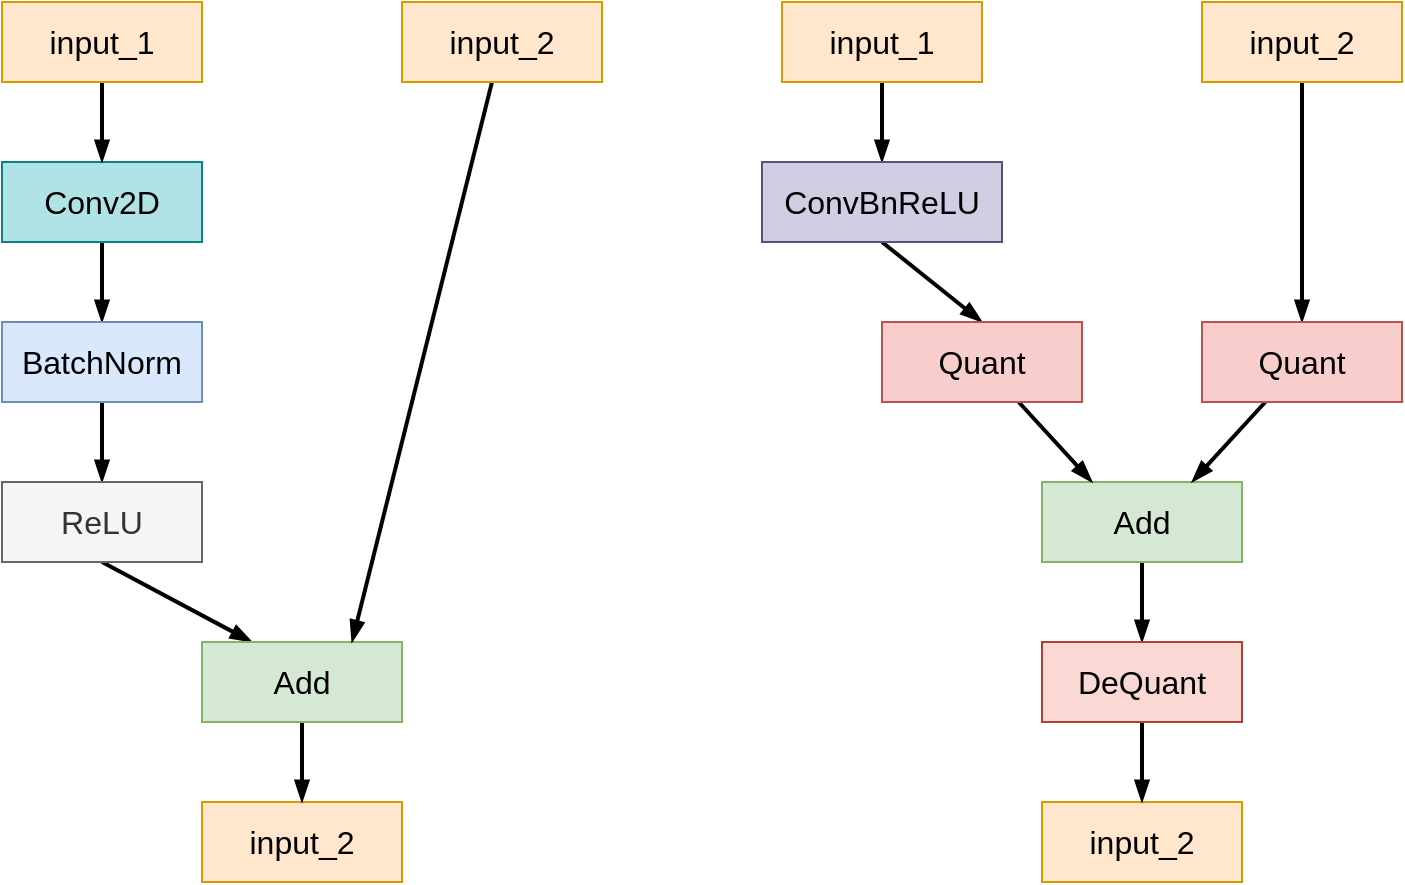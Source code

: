 <mxfile version="24.7.16">
  <diagram name="Trang-1" id="mQSTmGKFa3K6hvDLOO5k">
    <mxGraphModel dx="1042" dy="583" grid="1" gridSize="10" guides="1" tooltips="1" connect="1" arrows="1" fold="1" page="1" pageScale="1" pageWidth="827" pageHeight="1169" math="0" shadow="0">
      <root>
        <mxCell id="0" />
        <mxCell id="1" parent="0" />
        <mxCell id="bmuoetvA_6KD5d-4uN97-7" style="rounded=0;orthogonalLoop=1;jettySize=auto;html=1;entryX=0.5;entryY=0;entryDx=0;entryDy=0;strokeWidth=2;endArrow=blockThin;endFill=1;" edge="1" parent="1" source="PxvMtfoWUJHpTSwyp4GO-1" target="bmuoetvA_6KD5d-4uN97-3">
          <mxGeometry relative="1" as="geometry" />
        </mxCell>
        <mxCell id="PxvMtfoWUJHpTSwyp4GO-1" value="&lt;font style=&quot;font-size: 16px;&quot;&gt;Conv2D&lt;/font&gt;" style="rounded=0;whiteSpace=wrap;html=1;fillColor=#b0e3e6;strokeColor=#0e8088;" parent="1" vertex="1">
          <mxGeometry x="180" y="160" width="100" height="40" as="geometry" />
        </mxCell>
        <mxCell id="PxvMtfoWUJHpTSwyp4GO-2" value="" style="endArrow=blockThin;html=1;rounded=0;strokeWidth=2;endFill=1;entryX=0.5;entryY=0;entryDx=0;entryDy=0;exitX=0.5;exitY=1;exitDx=0;exitDy=0;" parent="1" source="PxvMtfoWUJHpTSwyp4GO-4" target="PxvMtfoWUJHpTSwyp4GO-1" edge="1">
          <mxGeometry width="50" height="50" relative="1" as="geometry">
            <mxPoint x="180" y="160" as="sourcePoint" />
            <mxPoint x="300" y="160" as="targetPoint" />
          </mxGeometry>
        </mxCell>
        <mxCell id="PxvMtfoWUJHpTSwyp4GO-4" value="&lt;font style=&quot;font-size: 16px;&quot;&gt;input_1&lt;/font&gt;" style="rounded=0;whiteSpace=wrap;html=1;fillColor=#ffe6cc;strokeColor=#d79b00;" parent="1" vertex="1">
          <mxGeometry x="180" y="80" width="100" height="40" as="geometry" />
        </mxCell>
        <mxCell id="PxvMtfoWUJHpTSwyp4GO-5" value="&lt;span style=&quot;font-size: 16px;&quot;&gt;input_2&lt;/span&gt;" style="rounded=0;whiteSpace=wrap;html=1;fillColor=#ffe6cc;strokeColor=#d79b00;" parent="1" vertex="1">
          <mxGeometry x="280" y="480" width="100" height="40" as="geometry" />
        </mxCell>
        <mxCell id="bmuoetvA_6KD5d-4uN97-9" style="edgeStyle=none;shape=connector;rounded=0;orthogonalLoop=1;jettySize=auto;html=1;entryX=0.5;entryY=0;entryDx=0;entryDy=0;strokeColor=default;strokeWidth=2;align=center;verticalAlign=middle;fontFamily=Helvetica;fontSize=11;fontColor=default;labelBackgroundColor=default;endArrow=blockThin;endFill=1;" edge="1" parent="1" source="bmuoetvA_6KD5d-4uN97-3" target="bmuoetvA_6KD5d-4uN97-5">
          <mxGeometry relative="1" as="geometry" />
        </mxCell>
        <mxCell id="bmuoetvA_6KD5d-4uN97-3" value="&lt;span style=&quot;font-size: 16px;&quot;&gt;BatchNorm&lt;/span&gt;" style="rounded=0;whiteSpace=wrap;html=1;fillColor=#dae8fc;strokeColor=#6c8ebf;" vertex="1" parent="1">
          <mxGeometry x="180" y="240" width="100" height="40" as="geometry" />
        </mxCell>
        <mxCell id="bmuoetvA_6KD5d-4uN97-12" style="shape=connector;rounded=0;orthogonalLoop=1;jettySize=auto;html=1;exitX=0.5;exitY=1;exitDx=0;exitDy=0;entryX=0.25;entryY=0;entryDx=0;entryDy=0;strokeColor=default;strokeWidth=2;align=center;verticalAlign=middle;fontFamily=Helvetica;fontSize=11;fontColor=default;labelBackgroundColor=default;endArrow=blockThin;endFill=1;" edge="1" parent="1" source="bmuoetvA_6KD5d-4uN97-5" target="bmuoetvA_6KD5d-4uN97-11">
          <mxGeometry relative="1" as="geometry" />
        </mxCell>
        <mxCell id="bmuoetvA_6KD5d-4uN97-5" value="&lt;span style=&quot;font-size: 16px;&quot;&gt;ReLU&lt;/span&gt;" style="rounded=0;whiteSpace=wrap;html=1;fillColor=#f5f5f5;strokeColor=#666666;fontColor=#333333;" vertex="1" parent="1">
          <mxGeometry x="180" y="320" width="100" height="40" as="geometry" />
        </mxCell>
        <mxCell id="bmuoetvA_6KD5d-4uN97-17" style="edgeStyle=none;shape=connector;rounded=0;orthogonalLoop=1;jettySize=auto;html=1;entryX=0.5;entryY=0;entryDx=0;entryDy=0;strokeColor=default;strokeWidth=2;align=center;verticalAlign=middle;fontFamily=Helvetica;fontSize=11;fontColor=default;labelBackgroundColor=default;endArrow=blockThin;endFill=1;" edge="1" parent="1" source="bmuoetvA_6KD5d-4uN97-11" target="PxvMtfoWUJHpTSwyp4GO-5">
          <mxGeometry relative="1" as="geometry" />
        </mxCell>
        <mxCell id="bmuoetvA_6KD5d-4uN97-11" value="&lt;font style=&quot;font-size: 16px;&quot;&gt;Add&lt;/font&gt;" style="rounded=0;whiteSpace=wrap;html=1;fillColor=#d5e8d4;strokeColor=#82b366;" vertex="1" parent="1">
          <mxGeometry x="280" y="400" width="100" height="40" as="geometry" />
        </mxCell>
        <mxCell id="bmuoetvA_6KD5d-4uN97-14" style="shape=connector;rounded=0;orthogonalLoop=1;jettySize=auto;html=1;entryX=0.75;entryY=0;entryDx=0;entryDy=0;strokeColor=default;strokeWidth=2;align=center;verticalAlign=middle;fontFamily=Helvetica;fontSize=11;fontColor=default;labelBackgroundColor=default;endArrow=blockThin;endFill=1;elbow=vertical;" edge="1" parent="1" source="bmuoetvA_6KD5d-4uN97-13" target="bmuoetvA_6KD5d-4uN97-11">
          <mxGeometry relative="1" as="geometry" />
        </mxCell>
        <mxCell id="bmuoetvA_6KD5d-4uN97-13" value="&lt;span style=&quot;font-size: 16px;&quot;&gt;input_2&lt;/span&gt;" style="rounded=0;whiteSpace=wrap;html=1;fillColor=#ffe6cc;strokeColor=#d79b00;" vertex="1" parent="1">
          <mxGeometry x="380" y="80" width="100" height="40" as="geometry" />
        </mxCell>
        <mxCell id="bmuoetvA_6KD5d-4uN97-20" value="" style="endArrow=blockThin;html=1;rounded=0;strokeWidth=2;endFill=1;entryX=0.5;entryY=0;entryDx=0;entryDy=0;exitX=0.5;exitY=1;exitDx=0;exitDy=0;" edge="1" parent="1" source="bmuoetvA_6KD5d-4uN97-21" target="bmuoetvA_6KD5d-4uN97-26">
          <mxGeometry width="50" height="50" relative="1" as="geometry">
            <mxPoint x="620" y="160" as="sourcePoint" />
            <mxPoint x="670" y="160" as="targetPoint" />
          </mxGeometry>
        </mxCell>
        <mxCell id="bmuoetvA_6KD5d-4uN97-21" value="&lt;font style=&quot;font-size: 16px;&quot;&gt;input_1&lt;/font&gt;" style="rounded=0;whiteSpace=wrap;html=1;fillColor=#ffe6cc;strokeColor=#d79b00;" vertex="1" parent="1">
          <mxGeometry x="570" y="80" width="100" height="40" as="geometry" />
        </mxCell>
        <mxCell id="bmuoetvA_6KD5d-4uN97-22" value="&lt;span style=&quot;font-size: 16px;&quot;&gt;input_2&lt;/span&gt;" style="rounded=0;whiteSpace=wrap;html=1;fillColor=#ffe6cc;strokeColor=#d79b00;" vertex="1" parent="1">
          <mxGeometry x="700" y="480" width="100" height="40" as="geometry" />
        </mxCell>
        <mxCell id="bmuoetvA_6KD5d-4uN97-25" style="shape=connector;rounded=0;orthogonalLoop=1;jettySize=auto;html=1;exitX=0.5;exitY=1;exitDx=0;exitDy=0;entryX=0.5;entryY=0;entryDx=0;entryDy=0;strokeColor=default;strokeWidth=2;align=center;verticalAlign=middle;fontFamily=Helvetica;fontSize=11;fontColor=default;labelBackgroundColor=default;endArrow=blockThin;endFill=1;" edge="1" parent="1" source="bmuoetvA_6KD5d-4uN97-26" target="bmuoetvA_6KD5d-4uN97-31">
          <mxGeometry relative="1" as="geometry" />
        </mxCell>
        <mxCell id="bmuoetvA_6KD5d-4uN97-26" value="&lt;span style=&quot;font-size: 16px;&quot;&gt;ConvBnReLU&lt;/span&gt;" style="rounded=0;whiteSpace=wrap;html=1;fillColor=#d0cee2;strokeColor=#56517e;" vertex="1" parent="1">
          <mxGeometry x="560" y="160" width="120" height="40" as="geometry" />
        </mxCell>
        <mxCell id="bmuoetvA_6KD5d-4uN97-27" style="edgeStyle=none;shape=connector;rounded=0;orthogonalLoop=1;jettySize=auto;html=1;entryX=0.5;entryY=0;entryDx=0;entryDy=0;strokeColor=default;strokeWidth=2;align=center;verticalAlign=middle;fontFamily=Helvetica;fontSize=11;fontColor=default;labelBackgroundColor=default;endArrow=blockThin;endFill=1;exitX=0.5;exitY=1;exitDx=0;exitDy=0;" edge="1" parent="1" source="bmuoetvA_6KD5d-4uN97-36" target="bmuoetvA_6KD5d-4uN97-22">
          <mxGeometry relative="1" as="geometry" />
        </mxCell>
        <mxCell id="bmuoetvA_6KD5d-4uN97-37" style="edgeStyle=none;shape=connector;rounded=0;orthogonalLoop=1;jettySize=auto;html=1;entryX=0.5;entryY=0;entryDx=0;entryDy=0;strokeColor=default;strokeWidth=2;align=center;verticalAlign=middle;fontFamily=Helvetica;fontSize=11;fontColor=default;labelBackgroundColor=default;endArrow=blockThin;endFill=1;" edge="1" parent="1" source="bmuoetvA_6KD5d-4uN97-28" target="bmuoetvA_6KD5d-4uN97-36">
          <mxGeometry relative="1" as="geometry" />
        </mxCell>
        <mxCell id="bmuoetvA_6KD5d-4uN97-28" value="&lt;font style=&quot;font-size: 16px;&quot;&gt;Add&lt;/font&gt;" style="rounded=0;whiteSpace=wrap;html=1;fillColor=#d5e8d4;strokeColor=#82b366;" vertex="1" parent="1">
          <mxGeometry x="700" y="320" width="100" height="40" as="geometry" />
        </mxCell>
        <mxCell id="bmuoetvA_6KD5d-4uN97-34" style="edgeStyle=orthogonalEdgeStyle;shape=connector;rounded=0;orthogonalLoop=1;jettySize=auto;html=1;entryX=0.5;entryY=0;entryDx=0;entryDy=0;strokeColor=default;strokeWidth=2;align=center;verticalAlign=middle;fontFamily=Helvetica;fontSize=11;fontColor=default;labelBackgroundColor=default;endArrow=blockThin;endFill=1;curved=1;" edge="1" parent="1" source="bmuoetvA_6KD5d-4uN97-30" target="bmuoetvA_6KD5d-4uN97-33">
          <mxGeometry relative="1" as="geometry" />
        </mxCell>
        <mxCell id="bmuoetvA_6KD5d-4uN97-30" value="&lt;span style=&quot;font-size: 16px;&quot;&gt;input_2&lt;/span&gt;" style="rounded=0;whiteSpace=wrap;html=1;fillColor=#ffe6cc;strokeColor=#d79b00;" vertex="1" parent="1">
          <mxGeometry x="780" y="80" width="100" height="40" as="geometry" />
        </mxCell>
        <mxCell id="bmuoetvA_6KD5d-4uN97-32" style="shape=connector;rounded=0;orthogonalLoop=1;jettySize=auto;html=1;entryX=0.25;entryY=0;entryDx=0;entryDy=0;strokeColor=default;strokeWidth=2;align=center;verticalAlign=middle;fontFamily=Helvetica;fontSize=11;fontColor=default;labelBackgroundColor=default;endArrow=blockThin;endFill=1;" edge="1" parent="1" source="bmuoetvA_6KD5d-4uN97-31" target="bmuoetvA_6KD5d-4uN97-28">
          <mxGeometry relative="1" as="geometry" />
        </mxCell>
        <mxCell id="bmuoetvA_6KD5d-4uN97-31" value="&lt;font style=&quot;font-size: 16px;&quot;&gt;Quant&lt;/font&gt;" style="rounded=0;whiteSpace=wrap;html=1;fillColor=#f8cecc;strokeColor=#b85450;" vertex="1" parent="1">
          <mxGeometry x="620" y="240" width="100" height="40" as="geometry" />
        </mxCell>
        <mxCell id="bmuoetvA_6KD5d-4uN97-35" style="edgeStyle=none;shape=connector;rounded=0;orthogonalLoop=1;jettySize=auto;html=1;entryX=0.75;entryY=0;entryDx=0;entryDy=0;strokeColor=default;strokeWidth=2;align=center;verticalAlign=middle;fontFamily=Helvetica;fontSize=11;fontColor=default;labelBackgroundColor=default;endArrow=blockThin;endFill=1;" edge="1" parent="1" source="bmuoetvA_6KD5d-4uN97-33" target="bmuoetvA_6KD5d-4uN97-28">
          <mxGeometry relative="1" as="geometry" />
        </mxCell>
        <mxCell id="bmuoetvA_6KD5d-4uN97-33" value="&lt;font style=&quot;font-size: 16px;&quot;&gt;Quant&lt;/font&gt;" style="rounded=0;whiteSpace=wrap;html=1;fillColor=#f8cecc;strokeColor=#b85450;" vertex="1" parent="1">
          <mxGeometry x="780" y="240" width="100" height="40" as="geometry" />
        </mxCell>
        <mxCell id="bmuoetvA_6KD5d-4uN97-36" value="&lt;font style=&quot;font-size: 16px;&quot;&gt;DeQuant&lt;/font&gt;" style="rounded=0;whiteSpace=wrap;html=1;fillColor=#fad9d5;strokeColor=#ae4132;" vertex="1" parent="1">
          <mxGeometry x="700" y="400" width="100" height="40" as="geometry" />
        </mxCell>
      </root>
    </mxGraphModel>
  </diagram>
</mxfile>
